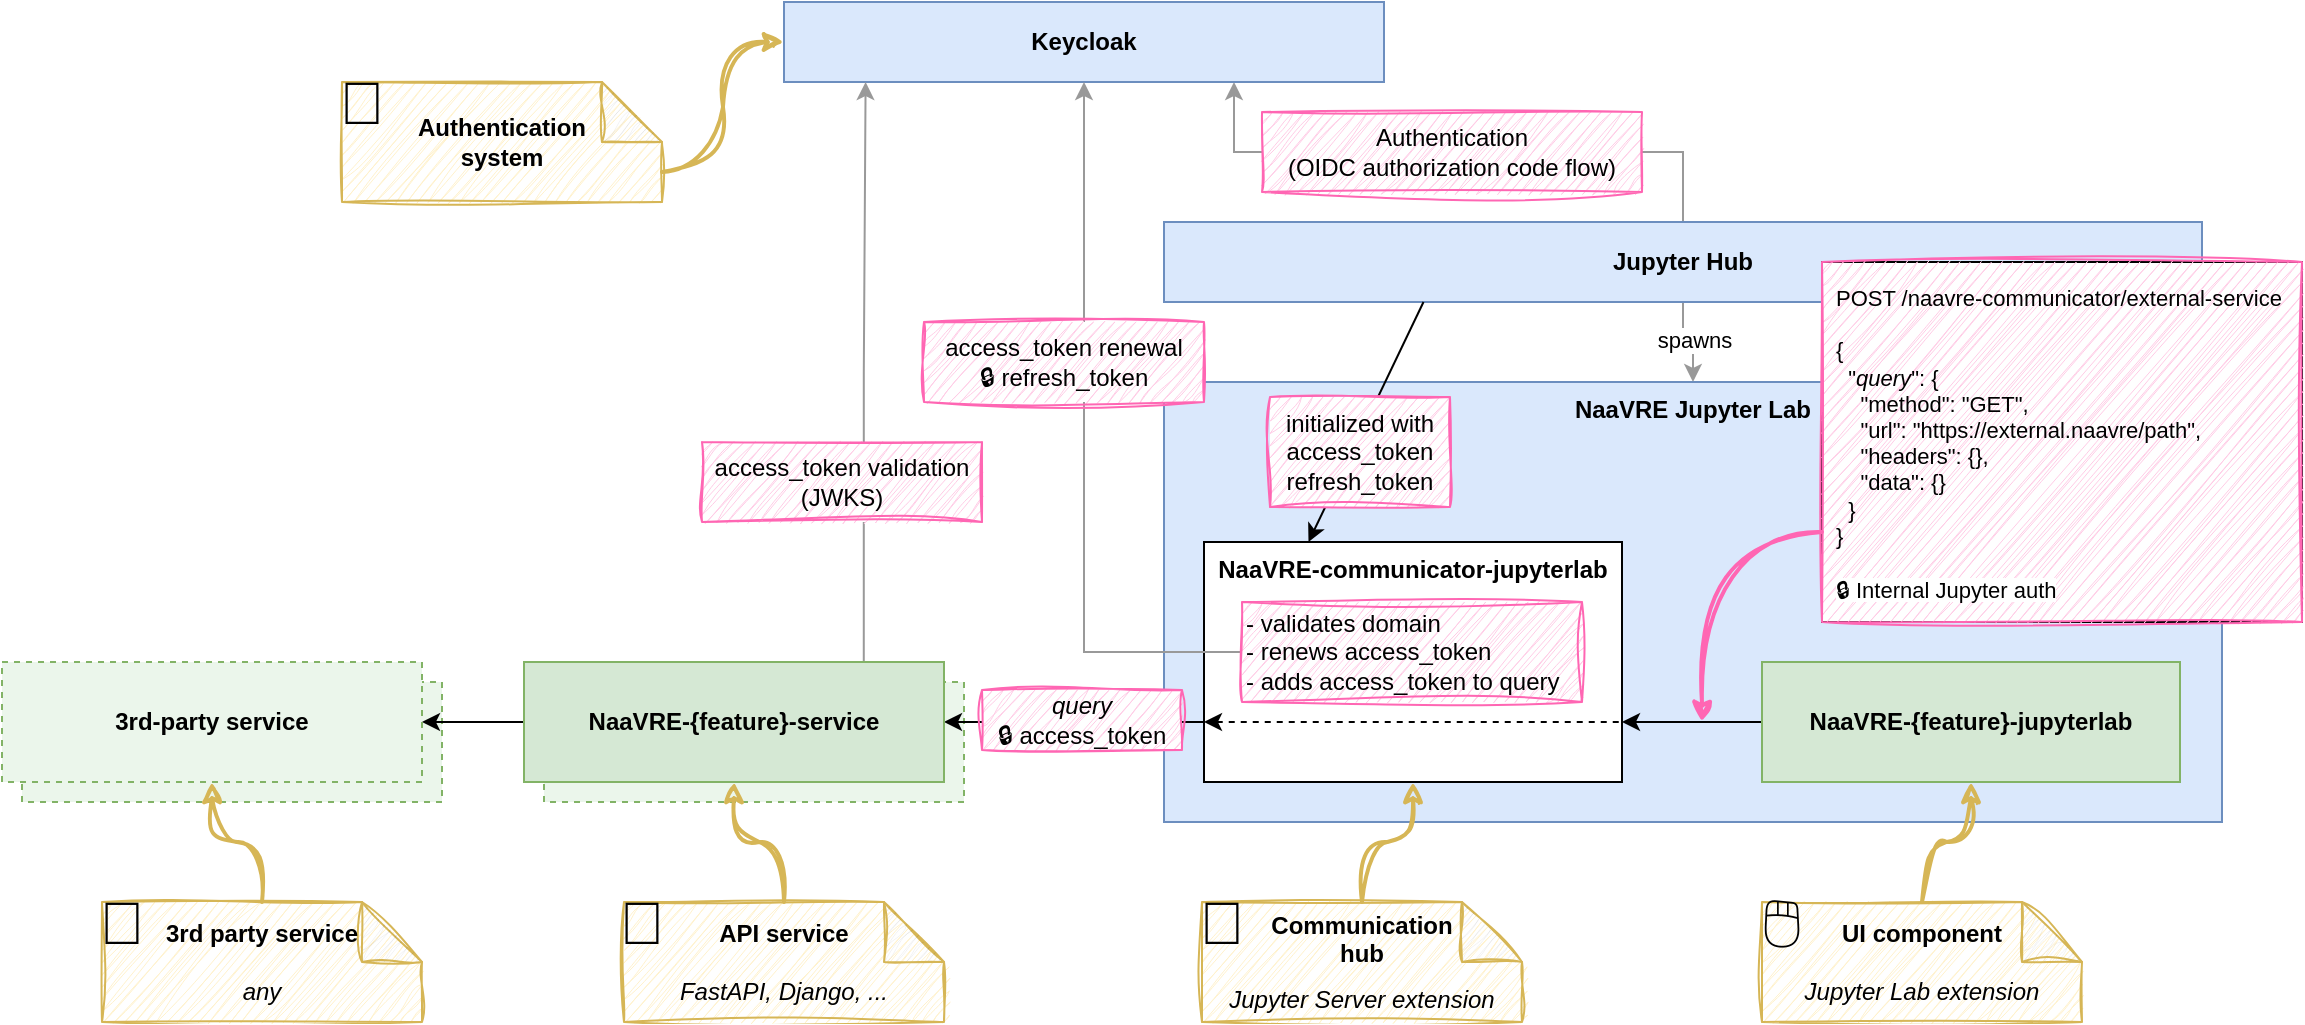 <mxfile version="24.7.5">
  <diagram name="Page-1" id="m8m3ZyoXTAU3OBZdbSL7">
    <mxGraphModel dx="3243" dy="1222" grid="1" gridSize="10" guides="1" tooltips="1" connect="1" arrows="1" fold="1" page="1" pageScale="1" pageWidth="1169" pageHeight="827" math="0" shadow="0">
      <root>
        <mxCell id="0" />
        <mxCell id="1" parent="0" />
        <mxCell id="6p0vnP31J60wmlQ6dXGI-27" value="&lt;b&gt;3rd-party service&lt;/b&gt;" style="whiteSpace=wrap;html=1;align=center;verticalAlign=middle;fillColor=#EBF6EB;strokeColor=#82b366;fillStyle=auto;gradientColor=none;gradientDirection=east;dashed=1;" parent="1" vertex="1">
          <mxGeometry x="-1150" y="450" width="210" height="60" as="geometry" />
        </mxCell>
        <mxCell id="6p0vnP31J60wmlQ6dXGI-8" value="&lt;b&gt;NaaVRE-{feature}-service&lt;/b&gt;" style="whiteSpace=wrap;html=1;align=center;verticalAlign=middle;fillColor=#EBF6EB;strokeColor=#82b366;fillStyle=auto;gradientColor=none;gradientDirection=east;dashed=1;" parent="1" vertex="1">
          <mxGeometry x="-889" y="450" width="210" height="60" as="geometry" />
        </mxCell>
        <mxCell id="VEvJbcezbuQvwwDcVX_y-5" style="edgeStyle=orthogonalEdgeStyle;rounded=0;orthogonalLoop=1;jettySize=auto;html=1;exitX=0.5;exitY=0;exitDx=0;exitDy=0;entryX=0.75;entryY=1;entryDx=0;entryDy=0;strokeColor=#999999;" parent="1" source="VEvJbcezbuQvwwDcVX_y-2" target="VEvJbcezbuQvwwDcVX_y-4" edge="1">
          <mxGeometry relative="1" as="geometry" />
        </mxCell>
        <mxCell id="VEvJbcezbuQvwwDcVX_y-16" style="edgeStyle=orthogonalEdgeStyle;rounded=0;orthogonalLoop=1;jettySize=auto;html=1;exitX=0.5;exitY=1;exitDx=0;exitDy=0;entryX=0.5;entryY=0;entryDx=0;entryDy=0;strokeColor=#999999;" parent="1" source="VEvJbcezbuQvwwDcVX_y-2" target="VEvJbcezbuQvwwDcVX_y-3" edge="1">
          <mxGeometry relative="1" as="geometry" />
        </mxCell>
        <mxCell id="VEvJbcezbuQvwwDcVX_y-17" value="spawns" style="edgeLabel;html=1;align=center;verticalAlign=middle;resizable=0;points=[];" parent="VEvJbcezbuQvwwDcVX_y-16" vertex="1" connectable="0">
          <mxGeometry x="0.013" y="-2" relative="1" as="geometry">
            <mxPoint x="2" y="-3" as="offset" />
          </mxGeometry>
        </mxCell>
        <mxCell id="VEvJbcezbuQvwwDcVX_y-2" value="Jupyter Hub" style="whiteSpace=wrap;html=1;align=center;verticalAlign=middle;fontStyle=1;fillColor=#dae8fc;strokeColor=#6c8ebf;" parent="1" vertex="1">
          <mxGeometry x="-579" y="220" width="519" height="40" as="geometry" />
        </mxCell>
        <mxCell id="VEvJbcezbuQvwwDcVX_y-3" value="&lt;b&gt;NaaVRE Jupyter Lab&lt;/b&gt;" style="whiteSpace=wrap;html=1;align=center;verticalAlign=top;fillColor=#dae8fc;strokeColor=#6c8ebf;" parent="1" vertex="1">
          <mxGeometry x="-579" y="300" width="529" height="220" as="geometry" />
        </mxCell>
        <mxCell id="VEvJbcezbuQvwwDcVX_y-4" value="&lt;b&gt;Keycloak&lt;/b&gt;" style="whiteSpace=wrap;html=1;align=center;verticalAlign=middle;fillColor=#dae8fc;strokeColor=#6c8ebf;" parent="1" vertex="1">
          <mxGeometry x="-769" y="110" width="300" height="40" as="geometry" />
        </mxCell>
        <mxCell id="lBghHmk0wAgTuMnPaWjG-2" style="edgeStyle=orthogonalEdgeStyle;rounded=0;orthogonalLoop=1;jettySize=auto;html=1;exitX=0;exitY=0.75;exitDx=0;exitDy=0;entryX=1;entryY=0.5;entryDx=0;entryDy=0;" parent="1" source="VEvJbcezbuQvwwDcVX_y-18" target="VEvJbcezbuQvwwDcVX_y-50" edge="1">
          <mxGeometry relative="1" as="geometry" />
        </mxCell>
        <mxCell id="VEvJbcezbuQvwwDcVX_y-18" value="&lt;b&gt;NaaVRE-communicator-jupyterlab&lt;/b&gt;" style="whiteSpace=wrap;html=1;verticalAlign=top;" parent="1" vertex="1">
          <mxGeometry x="-559" y="380" width="209" height="120" as="geometry" />
        </mxCell>
        <mxCell id="6p0vnP31J60wmlQ6dXGI-3" style="edgeStyle=orthogonalEdgeStyle;rounded=0;orthogonalLoop=1;jettySize=auto;html=1;entryX=1;entryY=0.75;entryDx=0;entryDy=0;" parent="1" source="VEvJbcezbuQvwwDcVX_y-25" target="VEvJbcezbuQvwwDcVX_y-18" edge="1">
          <mxGeometry relative="1" as="geometry" />
        </mxCell>
        <mxCell id="VEvJbcezbuQvwwDcVX_y-25" value="&lt;b&gt;NaaVRE-{feature}-jupyterlab&lt;/b&gt;" style="whiteSpace=wrap;html=1;verticalAlign=middle;labelBackgroundColor=none;labelBorderColor=none;textShadow=0;fillColor=#d5e8d4;strokeColor=#82b366;" parent="1" vertex="1">
          <mxGeometry x="-280" y="440" width="209" height="60" as="geometry" />
        </mxCell>
        <mxCell id="lBghHmk0wAgTuMnPaWjG-10" style="edgeStyle=orthogonalEdgeStyle;rounded=0;orthogonalLoop=1;jettySize=auto;html=1;exitX=0.809;exitY=0.022;exitDx=0;exitDy=0;exitPerimeter=0;strokeColor=#999999;entryX=0.136;entryY=1;entryDx=0;entryDy=0;entryPerimeter=0;" parent="1" source="VEvJbcezbuQvwwDcVX_y-50" target="VEvJbcezbuQvwwDcVX_y-4" edge="1">
          <mxGeometry relative="1" as="geometry">
            <mxPoint x="-739" y="150" as="targetPoint" />
            <Array as="points" />
          </mxGeometry>
        </mxCell>
        <mxCell id="6p0vnP31J60wmlQ6dXGI-5" style="edgeStyle=orthogonalEdgeStyle;rounded=0;orthogonalLoop=1;jettySize=auto;html=1;entryX=1;entryY=0.5;entryDx=0;entryDy=0;" parent="1" source="VEvJbcezbuQvwwDcVX_y-50" target="6p0vnP31J60wmlQ6dXGI-4" edge="1">
          <mxGeometry relative="1" as="geometry" />
        </mxCell>
        <mxCell id="VEvJbcezbuQvwwDcVX_y-50" value="&lt;b&gt;NaaVRE-{feature}-service&lt;/b&gt;" style="whiteSpace=wrap;html=1;align=center;verticalAlign=middle;fillColor=#d5e8d4;strokeColor=#82b366;" parent="1" vertex="1">
          <mxGeometry x="-899" y="440" width="210" height="60" as="geometry" />
        </mxCell>
        <mxCell id="6p0vnP31J60wmlQ6dXGI-4" value="&lt;b&gt;3rd-party service&lt;/b&gt;" style="whiteSpace=wrap;html=1;align=center;verticalAlign=middle;fillColor=#EBF6EB;strokeColor=#82b366;fillStyle=auto;gradientColor=none;gradientDirection=east;dashed=1;" parent="1" vertex="1">
          <mxGeometry x="-1160" y="440" width="210" height="60" as="geometry" />
        </mxCell>
        <mxCell id="6p0vnP31J60wmlQ6dXGI-6" value="" style="endArrow=none;html=1;rounded=0;entryX=1;entryY=0.75;entryDx=0;entryDy=0;exitX=0;exitY=0.75;exitDx=0;exitDy=0;dashed=1;shadow=0;endFill=0;startArrow=classic;startFill=1;" parent="1" source="VEvJbcezbuQvwwDcVX_y-18" target="VEvJbcezbuQvwwDcVX_y-18" edge="1">
          <mxGeometry width="50" height="50" relative="1" as="geometry">
            <mxPoint x="-359" y="600" as="sourcePoint" />
            <mxPoint x="-309" y="550" as="targetPoint" />
          </mxGeometry>
        </mxCell>
        <mxCell id="6p0vnP31J60wmlQ6dXGI-33" value="Auth." style="text;html=1;align=center;verticalAlign=middle;whiteSpace=wrap;rounded=0;labelBackgroundColor=default;" parent="1" vertex="1">
          <mxGeometry x="-459" y="170" width="60" height="30" as="geometry" />
        </mxCell>
        <mxCell id="6p0vnP31J60wmlQ6dXGI-32" value="Auth." style="text;html=1;align=center;verticalAlign=middle;whiteSpace=wrap;rounded=0;labelBackgroundColor=default;" parent="1" vertex="1">
          <mxGeometry x="-759" y="337" width="60" height="30" as="geometry" />
        </mxCell>
        <mxCell id="6p0vnP31J60wmlQ6dXGI-28" value="communication" parent="0" />
        <mxCell id="6p0vnP31J60wmlQ6dXGI-44" value="" style="rounded=0;whiteSpace=wrap;html=1;strokeColor=none;" parent="6p0vnP31J60wmlQ6dXGI-28" vertex="1">
          <mxGeometry x="-810" y="330" width="140" height="40" as="geometry" />
        </mxCell>
        <mxCell id="6p0vnP31J60wmlQ6dXGI-26" value="" style="rounded=0;whiteSpace=wrap;html=1;" parent="6p0vnP31J60wmlQ6dXGI-28" vertex="1">
          <mxGeometry x="-250" y="240" width="240" height="180" as="geometry" />
        </mxCell>
        <UserObject label="&lt;div style=&quot;forced-color-adjust: none; color: rgb(0, 0, 0); font-family: Helvetica; font-size: 11px; font-style: normal; font-variant-ligatures: normal; font-variant-caps: normal; font-weight: 400; letter-spacing: normal; orphans: 2; text-align: left; text-indent: 0px; text-transform: none; widows: 2; word-spacing: 0px; -webkit-text-stroke-width: 0px; white-space: nowrap; text-decoration-thickness: initial; text-decoration-style: initial; text-decoration-color: initial;&quot;&gt;POST /naavre-communicator/external-service&lt;/div&gt;&lt;div style=&quot;forced-color-adjust: none; color: rgb(0, 0, 0); font-family: Helvetica; font-size: 11px; font-variant-ligatures: normal; font-variant-caps: normal; font-weight: 400; letter-spacing: normal; orphans: 2; text-align: left; text-indent: 0px; text-transform: none; widows: 2; word-spacing: 0px; -webkit-text-stroke-width: 0px; white-space: nowrap; text-decoration-thickness: initial; text-decoration-style: initial; text-decoration-color: initial;&quot;&gt;&lt;div style=&quot;font-style: normal; forced-color-adjust: none;&quot;&gt;&lt;br style=&quot;forced-color-adjust: none;&quot;&gt;&lt;/div&gt;&lt;div style=&quot;font-style: normal; forced-color-adjust: none;&quot;&gt;{&lt;/div&gt;&lt;div style=&quot;forced-color-adjust: none;&quot;&gt;&amp;nbsp; &quot;&lt;i&gt;query&lt;/i&gt;&quot;: {&lt;/div&gt;&lt;div style=&quot;font-style: normal; forced-color-adjust: none;&quot;&gt;&amp;nbsp; &amp;nbsp; &quot;method&quot;: &quot;GET&quot;,&lt;/div&gt;&lt;div style=&quot;font-style: normal; forced-color-adjust: none;&quot;&gt;&amp;nbsp; &amp;nbsp; &quot;url&quot;: &quot;https://external.naavre/path&quot;,&lt;/div&gt;&lt;div style=&quot;font-style: normal; forced-color-adjust: none;&quot;&gt;&amp;nbsp; &amp;nbsp; &quot;headers&quot;: {},&lt;/div&gt;&lt;div style=&quot;font-style: normal; forced-color-adjust: none;&quot;&gt;&amp;nbsp; &amp;nbsp; &quot;data&quot;: {}&lt;/div&gt;&lt;div style=&quot;font-style: normal; forced-color-adjust: none;&quot;&gt;&amp;nbsp; }&lt;/div&gt;&lt;div style=&quot;font-style: normal; forced-color-adjust: none;&quot;&gt;}&lt;/div&gt;&lt;/div&gt;&lt;div style=&quot;forced-color-adjust: none; color: rgb(0, 0, 0); font-family: Helvetica; font-size: 11px; font-style: normal; font-variant-ligatures: normal; font-variant-caps: normal; font-weight: 400; letter-spacing: normal; orphans: 2; text-align: left; text-indent: 0px; text-transform: none; widows: 2; word-spacing: 0px; -webkit-text-stroke-width: 0px; white-space: nowrap; text-decoration-thickness: initial; text-decoration-style: initial; text-decoration-color: initial;&quot;&gt;&lt;br style=&quot;forced-color-adjust: none;&quot;&gt;&lt;/div&gt;&lt;span style=&quot;color: rgb(0, 0, 0); font-family: Helvetica; font-size: 11px; font-style: normal; font-variant-ligatures: normal; font-variant-caps: normal; font-weight: 400; letter-spacing: normal; orphans: 2; text-align: left; text-indent: 0px; text-transform: none; widows: 2; word-spacing: 0px; -webkit-text-stroke-width: 0px; white-space: nowrap; background-color: rgb(255, 255, 255); text-decoration-thickness: initial; text-decoration-style: initial; text-decoration-color: initial; display: inline !important; float: none;&quot;&gt;🔒&amp;nbsp;Internal Jupyter auth&lt;/span&gt;" id="6p0vnP31J60wmlQ6dXGI-2">
          <mxCell style="text;whiteSpace=wrap;html=1;fillColor=#FFCCE6;strokeColor=#FF66B3;spacing=7.874;sketch=1;curveFitting=1;jiggle=2;" parent="6p0vnP31J60wmlQ6dXGI-28" vertex="1">
            <mxGeometry x="-250" y="240" width="240" height="180" as="geometry" />
          </mxCell>
        </UserObject>
        <mxCell id="6p0vnP31J60wmlQ6dXGI-23" style="rounded=0;orthogonalLoop=1;jettySize=auto;html=1;exitX=0;exitY=0.75;exitDx=0;exitDy=0;edgeStyle=orthogonalEdgeStyle;curved=1;fillColor=#fff2cc;strokeColor=#FF66B3;strokeWidth=1.968;sketch=1;curveFitting=1;jiggle=2;" parent="6p0vnP31J60wmlQ6dXGI-28" source="6p0vnP31J60wmlQ6dXGI-2" edge="1">
          <mxGeometry relative="1" as="geometry">
            <mxPoint x="-310" y="470" as="targetPoint" />
          </mxGeometry>
        </mxCell>
        <mxCell id="lBghHmk0wAgTuMnPaWjG-8" style="rounded=0;orthogonalLoop=1;jettySize=auto;html=1;exitX=0.25;exitY=1;exitDx=0;exitDy=0;entryX=0.25;entryY=0;entryDx=0;entryDy=0;" parent="6p0vnP31J60wmlQ6dXGI-28" source="VEvJbcezbuQvwwDcVX_y-2" target="VEvJbcezbuQvwwDcVX_y-18" edge="1">
          <mxGeometry relative="1" as="geometry" />
        </mxCell>
        <mxCell id="lBghHmk0wAgTuMnPaWjG-3" style="edgeStyle=orthogonalEdgeStyle;rounded=0;orthogonalLoop=1;jettySize=auto;html=1;exitX=0;exitY=0.5;exitDx=0;exitDy=0;entryX=0.5;entryY=1;entryDx=0;entryDy=0;strokeColor=#999999;" parent="6p0vnP31J60wmlQ6dXGI-28" source="6p0vnP31J60wmlQ6dXGI-54" target="VEvJbcezbuQvwwDcVX_y-4" edge="1">
          <mxGeometry relative="1" as="geometry" />
        </mxCell>
        <mxCell id="6p0vnP31J60wmlQ6dXGI-40" value="access_token validation (JWKS)" style="rounded=0;whiteSpace=wrap;html=1;fillColor=#FFCCE6;strokeColor=#FF66B3;sketch=1;curveFitting=1;jiggle=2;" parent="6p0vnP31J60wmlQ6dXGI-28" vertex="1">
          <mxGeometry x="-810" y="330" width="140" height="40" as="geometry" />
        </mxCell>
        <mxCell id="6p0vnP31J60wmlQ6dXGI-47" value="" style="rounded=0;whiteSpace=wrap;html=1;strokeColor=none;" parent="6p0vnP31J60wmlQ6dXGI-28" vertex="1">
          <mxGeometry x="-699" y="270" width="140" height="40" as="geometry" />
        </mxCell>
        <mxCell id="6p0vnP31J60wmlQ6dXGI-48" value="access_token renewal&lt;div&gt;🔒 refresh_token&lt;/div&gt;" style="rounded=0;whiteSpace=wrap;html=1;fillColor=#FFCCE6;strokeColor=#FF66B3;sketch=1;curveFitting=1;jiggle=2;" parent="6p0vnP31J60wmlQ6dXGI-28" vertex="1">
          <mxGeometry x="-699" y="270" width="140" height="40" as="geometry" />
        </mxCell>
        <mxCell id="6p0vnP31J60wmlQ6dXGI-49" value="" style="rounded=0;whiteSpace=wrap;html=1;strokeColor=none;" parent="6p0vnP31J60wmlQ6dXGI-28" vertex="1">
          <mxGeometry x="-530" y="165" width="190" height="40" as="geometry" />
        </mxCell>
        <mxCell id="6p0vnP31J60wmlQ6dXGI-50" value="Authentication&lt;div&gt;(OIDC authorization code flow)&lt;/div&gt;" style="rounded=0;whiteSpace=wrap;html=1;fillColor=#FFCCE6;strokeColor=#FF66B3;sketch=1;curveFitting=1;jiggle=2;" parent="6p0vnP31J60wmlQ6dXGI-28" vertex="1">
          <mxGeometry x="-530" y="165" width="190" height="40" as="geometry" />
        </mxCell>
        <mxCell id="6p0vnP31J60wmlQ6dXGI-51" value="" style="rounded=0;whiteSpace=wrap;html=1;strokeColor=none;" parent="6p0vnP31J60wmlQ6dXGI-28" vertex="1">
          <mxGeometry x="-526" y="307.5" width="90" height="55" as="geometry" />
        </mxCell>
        <mxCell id="6p0vnP31J60wmlQ6dXGI-52" value="initialized with&lt;div&gt;access_token&lt;/div&gt;&lt;div&gt;refresh_token&lt;/div&gt;" style="rounded=0;whiteSpace=wrap;html=1;fillColor=#FFCCE6;strokeColor=#FF66B3;sketch=1;curveFitting=1;jiggle=2;" parent="6p0vnP31J60wmlQ6dXGI-28" vertex="1">
          <mxGeometry x="-526" y="307.5" width="90" height="55" as="geometry" />
        </mxCell>
        <mxCell id="6p0vnP31J60wmlQ6dXGI-53" value="" style="rounded=0;whiteSpace=wrap;html=1;strokeColor=none;" parent="6p0vnP31J60wmlQ6dXGI-28" vertex="1">
          <mxGeometry x="-540" y="410" width="170" height="50" as="geometry" />
        </mxCell>
        <mxCell id="6p0vnP31J60wmlQ6dXGI-54" value="- validates domain&lt;div&gt;- renews access_token&lt;/div&gt;&lt;div&gt;- adds access_token to query&lt;/div&gt;" style="rounded=0;whiteSpace=wrap;html=1;fillColor=#FFCCE6;strokeColor=#FF66B3;sketch=1;curveFitting=1;jiggle=2;align=left;" parent="6p0vnP31J60wmlQ6dXGI-28" vertex="1">
          <mxGeometry x="-540" y="410" width="170" height="50" as="geometry" />
        </mxCell>
        <mxCell id="6p0vnP31J60wmlQ6dXGI-55" value="" style="rounded=0;whiteSpace=wrap;html=1;strokeColor=none;" parent="6p0vnP31J60wmlQ6dXGI-28" vertex="1">
          <mxGeometry x="-670" y="454" width="100" height="30" as="geometry" />
        </mxCell>
        <mxCell id="6p0vnP31J60wmlQ6dXGI-56" value="&lt;i&gt;query&lt;/i&gt;&lt;div&gt;🔒 access_token&lt;/div&gt;" style="rounded=0;whiteSpace=wrap;html=1;fillColor=#FFCCE6;strokeColor=#FF66B3;sketch=1;curveFitting=1;jiggle=2;align=center;" parent="6p0vnP31J60wmlQ6dXGI-28" vertex="1">
          <mxGeometry x="-670" y="454" width="100" height="30" as="geometry" />
        </mxCell>
        <mxCell id="6p0vnP31J60wmlQ6dXGI-31" value="components" parent="0" />
        <mxCell id="6p0vnP31J60wmlQ6dXGI-34" value="&lt;b&gt;UI component&lt;/b&gt;&lt;div&gt;&lt;i style=&quot;background-color: initial;&quot;&gt;&lt;br&gt;&lt;/i&gt;&lt;/div&gt;&lt;div&gt;&lt;i style=&quot;background-color: initial;&quot;&gt;Jupyter Lab extension&lt;/i&gt;&lt;/div&gt;" style="shape=note;whiteSpace=wrap;html=1;backgroundOutline=1;darkOpacity=0.05;fillColor=#fff2cc;strokeColor=#d6b656;sketch=1;curveFitting=1;jiggle=2;" parent="6p0vnP31J60wmlQ6dXGI-31" vertex="1">
          <mxGeometry x="-280" y="560" width="160" height="60" as="geometry" />
        </mxCell>
        <mxCell id="6p0vnP31J60wmlQ6dXGI-35" value="&lt;div&gt;&lt;span style=&quot;background-color: initial;&quot;&gt;&lt;b&gt;API service&lt;/b&gt;&lt;/span&gt;&lt;/div&gt;&lt;div&gt;&lt;i style=&quot;background-color: initial;&quot;&gt;&lt;br&gt;&lt;/i&gt;&lt;/div&gt;&lt;div&gt;&lt;i&gt;FastAPI, Django, ...&lt;/i&gt;&lt;/div&gt;" style="shape=note;whiteSpace=wrap;html=1;backgroundOutline=1;darkOpacity=0.05;fillColor=#fff2cc;strokeColor=#d6b656;sketch=1;curveFitting=1;jiggle=2;" parent="6p0vnP31J60wmlQ6dXGI-31" vertex="1">
          <mxGeometry x="-849" y="560" width="160" height="60" as="geometry" />
        </mxCell>
        <mxCell id="6p0vnP31J60wmlQ6dXGI-36" value="&lt;div&gt;&lt;b&gt;3rd party service&lt;/b&gt;&lt;/div&gt;&lt;div&gt;&lt;br&gt;&lt;/div&gt;&lt;div&gt;&lt;i&gt;any&lt;/i&gt;&lt;/div&gt;" style="shape=note;whiteSpace=wrap;html=1;backgroundOutline=1;darkOpacity=0.05;fillColor=#fff2cc;strokeColor=#d6b656;sketch=1;curveFitting=1;jiggle=2;" parent="6p0vnP31J60wmlQ6dXGI-31" vertex="1">
          <mxGeometry x="-1110" y="560" width="160" height="60" as="geometry" />
        </mxCell>
        <mxCell id="6p0vnP31J60wmlQ6dXGI-37" style="rounded=0;orthogonalLoop=1;jettySize=auto;html=1;exitX=0.5;exitY=0;exitDx=0;exitDy=0;edgeStyle=orthogonalEdgeStyle;curved=1;fillColor=#fff2cc;strokeColor=#d6b656;strokeWidth=1.968;sketch=1;curveFitting=1;jiggle=2;exitPerimeter=0;entryX=0.5;entryY=1;entryDx=0;entryDy=0;" parent="6p0vnP31J60wmlQ6dXGI-31" source="6p0vnP31J60wmlQ6dXGI-34" target="VEvJbcezbuQvwwDcVX_y-25" edge="1">
          <mxGeometry relative="1" as="geometry">
            <mxPoint x="-289" y="770" as="targetPoint" />
            <mxPoint x="-209" y="620" as="sourcePoint" />
          </mxGeometry>
        </mxCell>
        <mxCell id="6p0vnP31J60wmlQ6dXGI-38" style="rounded=0;orthogonalLoop=1;jettySize=auto;html=1;exitX=0.5;exitY=0;exitDx=0;exitDy=0;edgeStyle=orthogonalEdgeStyle;curved=1;fillColor=#fff2cc;strokeColor=#d6b656;strokeWidth=1.968;sketch=1;curveFitting=1;jiggle=2;exitPerimeter=0;entryX=0.5;entryY=1;entryDx=0;entryDy=0;" parent="6p0vnP31J60wmlQ6dXGI-31" source="6p0vnP31J60wmlQ6dXGI-36" target="6p0vnP31J60wmlQ6dXGI-4" edge="1">
          <mxGeometry relative="1" as="geometry">
            <mxPoint x="-1210" y="740" as="targetPoint" />
            <mxPoint x="-1130" y="590" as="sourcePoint" />
          </mxGeometry>
        </mxCell>
        <mxCell id="6p0vnP31J60wmlQ6dXGI-39" style="rounded=0;orthogonalLoop=1;jettySize=auto;html=1;exitX=0.5;exitY=0;exitDx=0;exitDy=0;edgeStyle=orthogonalEdgeStyle;curved=1;fillColor=#fff2cc;strokeColor=#d6b656;strokeWidth=1.968;sketch=1;curveFitting=1;jiggle=2;exitPerimeter=0;entryX=0.5;entryY=1;entryDx=0;entryDy=0;" parent="6p0vnP31J60wmlQ6dXGI-31" source="6p0vnP31J60wmlQ6dXGI-35" target="VEvJbcezbuQvwwDcVX_y-50" edge="1">
          <mxGeometry relative="1" as="geometry">
            <mxPoint x="-159" y="500" as="targetPoint" />
            <mxPoint x="-79" y="350" as="sourcePoint" />
          </mxGeometry>
        </mxCell>
        <mxCell id="6p0vnP31J60wmlQ6dXGI-41" value="&lt;div&gt;&lt;b&gt;Communication&lt;/b&gt;&lt;/div&gt;&lt;div&gt;&lt;span style=&quot;background-color: initial;&quot;&gt;&lt;b&gt;hub&lt;/b&gt;&lt;/span&gt;&lt;/div&gt;&lt;div style=&quot;margin-top: 8px;&quot;&gt;&lt;i&gt;Jupyter Server extension&lt;/i&gt;&lt;/div&gt;" style="shape=note;whiteSpace=wrap;html=1;backgroundOutline=1;darkOpacity=0.05;fillColor=#fff2cc;strokeColor=#d6b656;sketch=1;curveFitting=1;jiggle=2;" parent="6p0vnP31J60wmlQ6dXGI-31" vertex="1">
          <mxGeometry x="-560" y="560" width="160" height="60" as="geometry" />
        </mxCell>
        <mxCell id="6p0vnP31J60wmlQ6dXGI-42" style="rounded=0;orthogonalLoop=1;jettySize=auto;html=1;exitX=0.5;exitY=0;exitDx=0;exitDy=0;edgeStyle=orthogonalEdgeStyle;curved=1;fillColor=#fff2cc;strokeColor=#d6b656;strokeWidth=1.968;sketch=1;curveFitting=1;jiggle=2;exitPerimeter=0;entryX=0.5;entryY=1;entryDx=0;entryDy=0;" parent="6p0vnP31J60wmlQ6dXGI-31" source="6p0vnP31J60wmlQ6dXGI-41" target="VEvJbcezbuQvwwDcVX_y-18" edge="1">
          <mxGeometry relative="1" as="geometry">
            <mxPoint x="-166" y="510" as="targetPoint" />
            <mxPoint x="-190" y="570" as="sourcePoint" />
          </mxGeometry>
        </mxCell>
        <mxCell id="6p0vnP31J60wmlQ6dXGI-58" value="🧮" style="text;whiteSpace=wrap;fontSize=30;verticalAlign=middle;align=center;labelBackgroundColor=none;" parent="6p0vnP31J60wmlQ6dXGI-31" vertex="1">
          <mxGeometry x="-860" y="550" width="40" height="40" as="geometry" />
        </mxCell>
        <mxCell id="6p0vnP31J60wmlQ6dXGI-59" value="🚀" style="text;whiteSpace=wrap;fontSize=30;verticalAlign=middle;align=center;" parent="6p0vnP31J60wmlQ6dXGI-31" vertex="1">
          <mxGeometry x="-1120" y="550" width="40" height="40" as="geometry" />
        </mxCell>
        <mxCell id="6p0vnP31J60wmlQ6dXGI-57" value="🖱️" style="text;whiteSpace=wrap;fontSize=30;verticalAlign=middle;align=center;" parent="6p0vnP31J60wmlQ6dXGI-31" vertex="1">
          <mxGeometry x="-290" y="550" width="40" height="40" as="geometry" />
        </mxCell>
        <mxCell id="6p0vnP31J60wmlQ6dXGI-60" value="🔗" style="text;whiteSpace=wrap;fontSize=30;verticalAlign=middle;align=center;" parent="6p0vnP31J60wmlQ6dXGI-31" vertex="1">
          <mxGeometry x="-570" y="550" width="40" height="40" as="geometry" />
        </mxCell>
        <mxCell id="Brg16lOJe81JMvCrChcU-1" value="&lt;div&gt;&lt;b&gt;Authentication&lt;/b&gt;&lt;/div&gt;&lt;div&gt;&lt;b&gt;system&lt;/b&gt;&lt;/div&gt;" style="shape=note;whiteSpace=wrap;html=1;backgroundOutline=1;darkOpacity=0.05;fillColor=#fff2cc;strokeColor=#d6b656;sketch=1;curveFitting=1;jiggle=2;" vertex="1" parent="6p0vnP31J60wmlQ6dXGI-31">
          <mxGeometry x="-990" y="150" width="160" height="60" as="geometry" />
        </mxCell>
        <mxCell id="Brg16lOJe81JMvCrChcU-2" style="rounded=0;orthogonalLoop=1;jettySize=auto;html=1;exitX=0;exitY=0;exitDx=160;exitDy=45;edgeStyle=orthogonalEdgeStyle;curved=1;fillColor=#fff2cc;strokeColor=#d6b656;strokeWidth=1.968;sketch=1;curveFitting=1;jiggle=2;exitPerimeter=0;entryX=0;entryY=0.5;entryDx=0;entryDy=0;" edge="1" source="Brg16lOJe81JMvCrChcU-1" parent="6p0vnP31J60wmlQ6dXGI-31" target="VEvJbcezbuQvwwDcVX_y-4">
          <mxGeometry relative="1" as="geometry">
            <mxPoint x="-935" y="150" as="targetPoint" />
            <mxPoint x="-1010" y="240" as="sourcePoint" />
          </mxGeometry>
        </mxCell>
        <mxCell id="Brg16lOJe81JMvCrChcU-3" value="👤" style="text;whiteSpace=wrap;fontSize=30;verticalAlign=middle;align=center;" vertex="1" parent="6p0vnP31J60wmlQ6dXGI-31">
          <mxGeometry x="-1000" y="140" width="40" height="40" as="geometry" />
        </mxCell>
      </root>
    </mxGraphModel>
  </diagram>
</mxfile>
